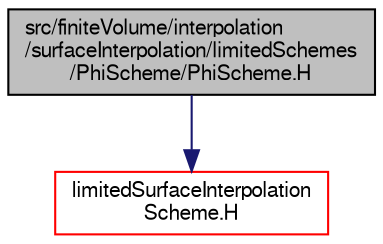 digraph "src/finiteVolume/interpolation/surfaceInterpolation/limitedSchemes/PhiScheme/PhiScheme.H"
{
  bgcolor="transparent";
  edge [fontname="FreeSans",fontsize="10",labelfontname="FreeSans",labelfontsize="10"];
  node [fontname="FreeSans",fontsize="10",shape=record];
  Node1 [label="src/finiteVolume/interpolation\l/surfaceInterpolation/limitedSchemes\l/PhiScheme/PhiScheme.H",height=0.2,width=0.4,color="black", fillcolor="grey75", style="filled" fontcolor="black"];
  Node1 -> Node2 [color="midnightblue",fontsize="10",style="solid",fontname="FreeSans"];
  Node2 [label="limitedSurfaceInterpolation\lScheme.H",height=0.2,width=0.4,color="red",URL="$a05585.html"];
}
